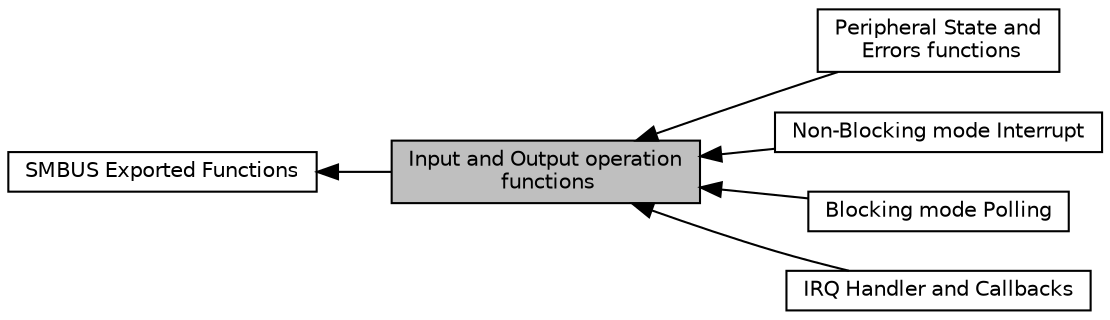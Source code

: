 digraph "Input and Output operation functions"
{
  edge [fontname="Helvetica",fontsize="10",labelfontname="Helvetica",labelfontsize="10"];
  node [fontname="Helvetica",fontsize="10",shape=record];
  rankdir=LR;
  Node0 [label="Input and Output operation\l functions",height=0.2,width=0.4,color="black", fillcolor="grey75", style="filled", fontcolor="black"];
  Node5 [label="Peripheral State and\l Errors functions",height=0.2,width=0.4,color="black", fillcolor="white", style="filled",URL="$group___s_m_b_u_s___exported___functions___group3.html"];
  Node3 [label="Non-Blocking mode Interrupt",height=0.2,width=0.4,color="black", fillcolor="white", style="filled",URL="$group___non-_blocking__mode___interrupt.html"];
  Node2 [label="Blocking mode Polling",height=0.2,width=0.4,color="black", fillcolor="white", style="filled",URL="$group___blocking__mode___polling.html"];
  Node4 [label="IRQ Handler and Callbacks",height=0.2,width=0.4,color="black", fillcolor="white", style="filled",URL="$group___s_m_b_u_s___i_r_q___handler__and___callbacks.html"];
  Node1 [label="SMBUS Exported Functions",height=0.2,width=0.4,color="black", fillcolor="white", style="filled",URL="$group___s_m_b_u_s___exported___functions.html"];
  Node1->Node0 [shape=plaintext, dir="back", style="solid"];
  Node0->Node2 [shape=plaintext, dir="back", style="solid"];
  Node0->Node3 [shape=plaintext, dir="back", style="solid"];
  Node0->Node4 [shape=plaintext, dir="back", style="solid"];
  Node0->Node5 [shape=plaintext, dir="back", style="solid"];
}
